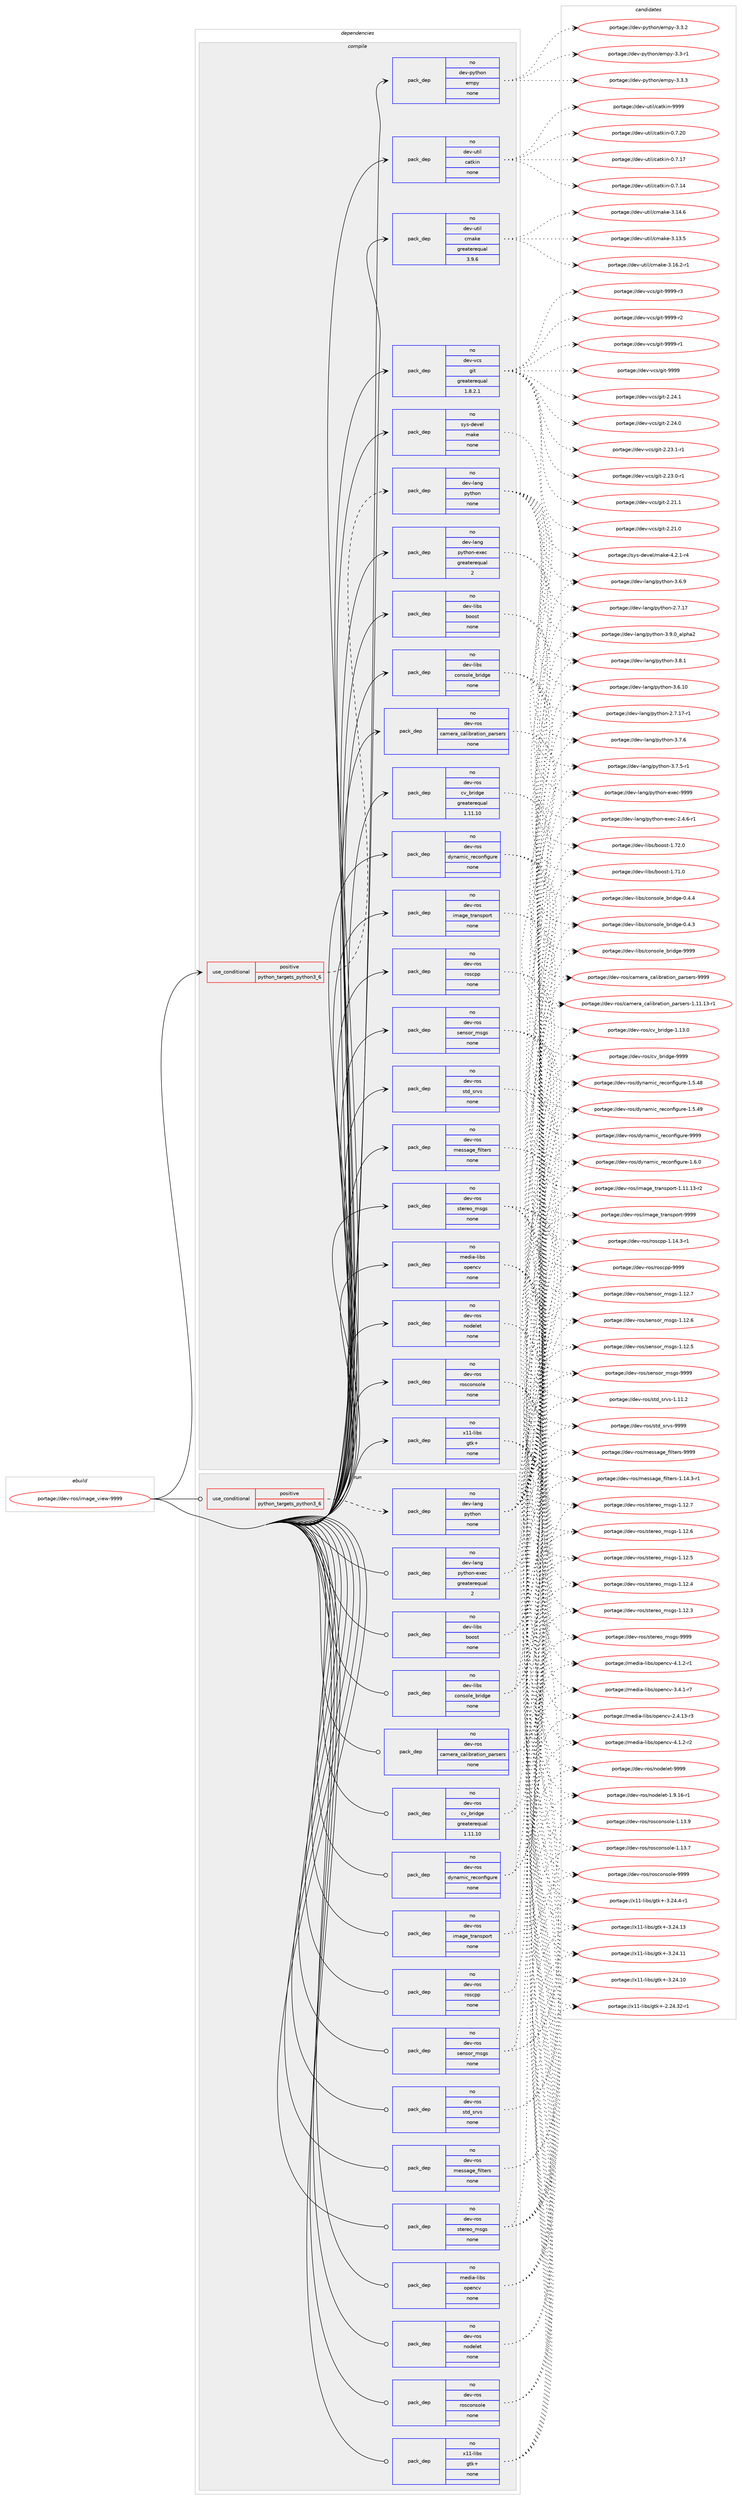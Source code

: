 digraph prolog {

# *************
# Graph options
# *************

newrank=true;
concentrate=true;
compound=true;
graph [rankdir=LR,fontname=Helvetica,fontsize=10,ranksep=1.5];#, ranksep=2.5, nodesep=0.2];
edge  [arrowhead=vee];
node  [fontname=Helvetica,fontsize=10];

# **********
# The ebuild
# **********

subgraph cluster_leftcol {
color=gray;
rank=same;
label=<<i>ebuild</i>>;
id [label="portage://dev-ros/image_view-9999", color=red, width=4, href="../dev-ros/image_view-9999.svg"];
}

# ****************
# The dependencies
# ****************

subgraph cluster_midcol {
color=gray;
label=<<i>dependencies</i>>;
subgraph cluster_compile {
fillcolor="#eeeeee";
style=filled;
label=<<i>compile</i>>;
subgraph cond100151 {
dependency400225 [label=<<TABLE BORDER="0" CELLBORDER="1" CELLSPACING="0" CELLPADDING="4"><TR><TD ROWSPAN="3" CELLPADDING="10">use_conditional</TD></TR><TR><TD>positive</TD></TR><TR><TD>python_targets_python3_6</TD></TR></TABLE>>, shape=none, color=red];
subgraph pack295221 {
dependency400226 [label=<<TABLE BORDER="0" CELLBORDER="1" CELLSPACING="0" CELLPADDING="4" WIDTH="220"><TR><TD ROWSPAN="6" CELLPADDING="30">pack_dep</TD></TR><TR><TD WIDTH="110">no</TD></TR><TR><TD>dev-lang</TD></TR><TR><TD>python</TD></TR><TR><TD>none</TD></TR><TR><TD></TD></TR></TABLE>>, shape=none, color=blue];
}
dependency400225:e -> dependency400226:w [weight=20,style="dashed",arrowhead="vee"];
}
id:e -> dependency400225:w [weight=20,style="solid",arrowhead="vee"];
subgraph pack295222 {
dependency400227 [label=<<TABLE BORDER="0" CELLBORDER="1" CELLSPACING="0" CELLPADDING="4" WIDTH="220"><TR><TD ROWSPAN="6" CELLPADDING="30">pack_dep</TD></TR><TR><TD WIDTH="110">no</TD></TR><TR><TD>dev-lang</TD></TR><TR><TD>python-exec</TD></TR><TR><TD>greaterequal</TD></TR><TR><TD>2</TD></TR></TABLE>>, shape=none, color=blue];
}
id:e -> dependency400227:w [weight=20,style="solid",arrowhead="vee"];
subgraph pack295223 {
dependency400228 [label=<<TABLE BORDER="0" CELLBORDER="1" CELLSPACING="0" CELLPADDING="4" WIDTH="220"><TR><TD ROWSPAN="6" CELLPADDING="30">pack_dep</TD></TR><TR><TD WIDTH="110">no</TD></TR><TR><TD>dev-libs</TD></TR><TR><TD>boost</TD></TR><TR><TD>none</TD></TR><TR><TD></TD></TR></TABLE>>, shape=none, color=blue];
}
id:e -> dependency400228:w [weight=20,style="solid",arrowhead="vee"];
subgraph pack295224 {
dependency400229 [label=<<TABLE BORDER="0" CELLBORDER="1" CELLSPACING="0" CELLPADDING="4" WIDTH="220"><TR><TD ROWSPAN="6" CELLPADDING="30">pack_dep</TD></TR><TR><TD WIDTH="110">no</TD></TR><TR><TD>dev-libs</TD></TR><TR><TD>console_bridge</TD></TR><TR><TD>none</TD></TR><TR><TD></TD></TR></TABLE>>, shape=none, color=blue];
}
id:e -> dependency400229:w [weight=20,style="solid",arrowhead="vee"];
subgraph pack295225 {
dependency400230 [label=<<TABLE BORDER="0" CELLBORDER="1" CELLSPACING="0" CELLPADDING="4" WIDTH="220"><TR><TD ROWSPAN="6" CELLPADDING="30">pack_dep</TD></TR><TR><TD WIDTH="110">no</TD></TR><TR><TD>dev-python</TD></TR><TR><TD>empy</TD></TR><TR><TD>none</TD></TR><TR><TD></TD></TR></TABLE>>, shape=none, color=blue];
}
id:e -> dependency400230:w [weight=20,style="solid",arrowhead="vee"];
subgraph pack295226 {
dependency400231 [label=<<TABLE BORDER="0" CELLBORDER="1" CELLSPACING="0" CELLPADDING="4" WIDTH="220"><TR><TD ROWSPAN="6" CELLPADDING="30">pack_dep</TD></TR><TR><TD WIDTH="110">no</TD></TR><TR><TD>dev-ros</TD></TR><TR><TD>camera_calibration_parsers</TD></TR><TR><TD>none</TD></TR><TR><TD></TD></TR></TABLE>>, shape=none, color=blue];
}
id:e -> dependency400231:w [weight=20,style="solid",arrowhead="vee"];
subgraph pack295227 {
dependency400232 [label=<<TABLE BORDER="0" CELLBORDER="1" CELLSPACING="0" CELLPADDING="4" WIDTH="220"><TR><TD ROWSPAN="6" CELLPADDING="30">pack_dep</TD></TR><TR><TD WIDTH="110">no</TD></TR><TR><TD>dev-ros</TD></TR><TR><TD>cv_bridge</TD></TR><TR><TD>greaterequal</TD></TR><TR><TD>1.11.10</TD></TR></TABLE>>, shape=none, color=blue];
}
id:e -> dependency400232:w [weight=20,style="solid",arrowhead="vee"];
subgraph pack295228 {
dependency400233 [label=<<TABLE BORDER="0" CELLBORDER="1" CELLSPACING="0" CELLPADDING="4" WIDTH="220"><TR><TD ROWSPAN="6" CELLPADDING="30">pack_dep</TD></TR><TR><TD WIDTH="110">no</TD></TR><TR><TD>dev-ros</TD></TR><TR><TD>dynamic_reconfigure</TD></TR><TR><TD>none</TD></TR><TR><TD></TD></TR></TABLE>>, shape=none, color=blue];
}
id:e -> dependency400233:w [weight=20,style="solid",arrowhead="vee"];
subgraph pack295229 {
dependency400234 [label=<<TABLE BORDER="0" CELLBORDER="1" CELLSPACING="0" CELLPADDING="4" WIDTH="220"><TR><TD ROWSPAN="6" CELLPADDING="30">pack_dep</TD></TR><TR><TD WIDTH="110">no</TD></TR><TR><TD>dev-ros</TD></TR><TR><TD>image_transport</TD></TR><TR><TD>none</TD></TR><TR><TD></TD></TR></TABLE>>, shape=none, color=blue];
}
id:e -> dependency400234:w [weight=20,style="solid",arrowhead="vee"];
subgraph pack295230 {
dependency400235 [label=<<TABLE BORDER="0" CELLBORDER="1" CELLSPACING="0" CELLPADDING="4" WIDTH="220"><TR><TD ROWSPAN="6" CELLPADDING="30">pack_dep</TD></TR><TR><TD WIDTH="110">no</TD></TR><TR><TD>dev-ros</TD></TR><TR><TD>message_filters</TD></TR><TR><TD>none</TD></TR><TR><TD></TD></TR></TABLE>>, shape=none, color=blue];
}
id:e -> dependency400235:w [weight=20,style="solid",arrowhead="vee"];
subgraph pack295231 {
dependency400236 [label=<<TABLE BORDER="0" CELLBORDER="1" CELLSPACING="0" CELLPADDING="4" WIDTH="220"><TR><TD ROWSPAN="6" CELLPADDING="30">pack_dep</TD></TR><TR><TD WIDTH="110">no</TD></TR><TR><TD>dev-ros</TD></TR><TR><TD>nodelet</TD></TR><TR><TD>none</TD></TR><TR><TD></TD></TR></TABLE>>, shape=none, color=blue];
}
id:e -> dependency400236:w [weight=20,style="solid",arrowhead="vee"];
subgraph pack295232 {
dependency400237 [label=<<TABLE BORDER="0" CELLBORDER="1" CELLSPACING="0" CELLPADDING="4" WIDTH="220"><TR><TD ROWSPAN="6" CELLPADDING="30">pack_dep</TD></TR><TR><TD WIDTH="110">no</TD></TR><TR><TD>dev-ros</TD></TR><TR><TD>rosconsole</TD></TR><TR><TD>none</TD></TR><TR><TD></TD></TR></TABLE>>, shape=none, color=blue];
}
id:e -> dependency400237:w [weight=20,style="solid",arrowhead="vee"];
subgraph pack295233 {
dependency400238 [label=<<TABLE BORDER="0" CELLBORDER="1" CELLSPACING="0" CELLPADDING="4" WIDTH="220"><TR><TD ROWSPAN="6" CELLPADDING="30">pack_dep</TD></TR><TR><TD WIDTH="110">no</TD></TR><TR><TD>dev-ros</TD></TR><TR><TD>roscpp</TD></TR><TR><TD>none</TD></TR><TR><TD></TD></TR></TABLE>>, shape=none, color=blue];
}
id:e -> dependency400238:w [weight=20,style="solid",arrowhead="vee"];
subgraph pack295234 {
dependency400239 [label=<<TABLE BORDER="0" CELLBORDER="1" CELLSPACING="0" CELLPADDING="4" WIDTH="220"><TR><TD ROWSPAN="6" CELLPADDING="30">pack_dep</TD></TR><TR><TD WIDTH="110">no</TD></TR><TR><TD>dev-ros</TD></TR><TR><TD>sensor_msgs</TD></TR><TR><TD>none</TD></TR><TR><TD></TD></TR></TABLE>>, shape=none, color=blue];
}
id:e -> dependency400239:w [weight=20,style="solid",arrowhead="vee"];
subgraph pack295235 {
dependency400240 [label=<<TABLE BORDER="0" CELLBORDER="1" CELLSPACING="0" CELLPADDING="4" WIDTH="220"><TR><TD ROWSPAN="6" CELLPADDING="30">pack_dep</TD></TR><TR><TD WIDTH="110">no</TD></TR><TR><TD>dev-ros</TD></TR><TR><TD>std_srvs</TD></TR><TR><TD>none</TD></TR><TR><TD></TD></TR></TABLE>>, shape=none, color=blue];
}
id:e -> dependency400240:w [weight=20,style="solid",arrowhead="vee"];
subgraph pack295236 {
dependency400241 [label=<<TABLE BORDER="0" CELLBORDER="1" CELLSPACING="0" CELLPADDING="4" WIDTH="220"><TR><TD ROWSPAN="6" CELLPADDING="30">pack_dep</TD></TR><TR><TD WIDTH="110">no</TD></TR><TR><TD>dev-ros</TD></TR><TR><TD>stereo_msgs</TD></TR><TR><TD>none</TD></TR><TR><TD></TD></TR></TABLE>>, shape=none, color=blue];
}
id:e -> dependency400241:w [weight=20,style="solid",arrowhead="vee"];
subgraph pack295237 {
dependency400242 [label=<<TABLE BORDER="0" CELLBORDER="1" CELLSPACING="0" CELLPADDING="4" WIDTH="220"><TR><TD ROWSPAN="6" CELLPADDING="30">pack_dep</TD></TR><TR><TD WIDTH="110">no</TD></TR><TR><TD>dev-util</TD></TR><TR><TD>catkin</TD></TR><TR><TD>none</TD></TR><TR><TD></TD></TR></TABLE>>, shape=none, color=blue];
}
id:e -> dependency400242:w [weight=20,style="solid",arrowhead="vee"];
subgraph pack295238 {
dependency400243 [label=<<TABLE BORDER="0" CELLBORDER="1" CELLSPACING="0" CELLPADDING="4" WIDTH="220"><TR><TD ROWSPAN="6" CELLPADDING="30">pack_dep</TD></TR><TR><TD WIDTH="110">no</TD></TR><TR><TD>dev-util</TD></TR><TR><TD>cmake</TD></TR><TR><TD>greaterequal</TD></TR><TR><TD>3.9.6</TD></TR></TABLE>>, shape=none, color=blue];
}
id:e -> dependency400243:w [weight=20,style="solid",arrowhead="vee"];
subgraph pack295239 {
dependency400244 [label=<<TABLE BORDER="0" CELLBORDER="1" CELLSPACING="0" CELLPADDING="4" WIDTH="220"><TR><TD ROWSPAN="6" CELLPADDING="30">pack_dep</TD></TR><TR><TD WIDTH="110">no</TD></TR><TR><TD>dev-vcs</TD></TR><TR><TD>git</TD></TR><TR><TD>greaterequal</TD></TR><TR><TD>1.8.2.1</TD></TR></TABLE>>, shape=none, color=blue];
}
id:e -> dependency400244:w [weight=20,style="solid",arrowhead="vee"];
subgraph pack295240 {
dependency400245 [label=<<TABLE BORDER="0" CELLBORDER="1" CELLSPACING="0" CELLPADDING="4" WIDTH="220"><TR><TD ROWSPAN="6" CELLPADDING="30">pack_dep</TD></TR><TR><TD WIDTH="110">no</TD></TR><TR><TD>media-libs</TD></TR><TR><TD>opencv</TD></TR><TR><TD>none</TD></TR><TR><TD></TD></TR></TABLE>>, shape=none, color=blue];
}
id:e -> dependency400245:w [weight=20,style="solid",arrowhead="vee"];
subgraph pack295241 {
dependency400246 [label=<<TABLE BORDER="0" CELLBORDER="1" CELLSPACING="0" CELLPADDING="4" WIDTH="220"><TR><TD ROWSPAN="6" CELLPADDING="30">pack_dep</TD></TR><TR><TD WIDTH="110">no</TD></TR><TR><TD>sys-devel</TD></TR><TR><TD>make</TD></TR><TR><TD>none</TD></TR><TR><TD></TD></TR></TABLE>>, shape=none, color=blue];
}
id:e -> dependency400246:w [weight=20,style="solid",arrowhead="vee"];
subgraph pack295242 {
dependency400247 [label=<<TABLE BORDER="0" CELLBORDER="1" CELLSPACING="0" CELLPADDING="4" WIDTH="220"><TR><TD ROWSPAN="6" CELLPADDING="30">pack_dep</TD></TR><TR><TD WIDTH="110">no</TD></TR><TR><TD>x11-libs</TD></TR><TR><TD>gtk+</TD></TR><TR><TD>none</TD></TR><TR><TD></TD></TR></TABLE>>, shape=none, color=blue];
}
id:e -> dependency400247:w [weight=20,style="solid",arrowhead="vee"];
}
subgraph cluster_compileandrun {
fillcolor="#eeeeee";
style=filled;
label=<<i>compile and run</i>>;
}
subgraph cluster_run {
fillcolor="#eeeeee";
style=filled;
label=<<i>run</i>>;
subgraph cond100152 {
dependency400248 [label=<<TABLE BORDER="0" CELLBORDER="1" CELLSPACING="0" CELLPADDING="4"><TR><TD ROWSPAN="3" CELLPADDING="10">use_conditional</TD></TR><TR><TD>positive</TD></TR><TR><TD>python_targets_python3_6</TD></TR></TABLE>>, shape=none, color=red];
subgraph pack295243 {
dependency400249 [label=<<TABLE BORDER="0" CELLBORDER="1" CELLSPACING="0" CELLPADDING="4" WIDTH="220"><TR><TD ROWSPAN="6" CELLPADDING="30">pack_dep</TD></TR><TR><TD WIDTH="110">no</TD></TR><TR><TD>dev-lang</TD></TR><TR><TD>python</TD></TR><TR><TD>none</TD></TR><TR><TD></TD></TR></TABLE>>, shape=none, color=blue];
}
dependency400248:e -> dependency400249:w [weight=20,style="dashed",arrowhead="vee"];
}
id:e -> dependency400248:w [weight=20,style="solid",arrowhead="odot"];
subgraph pack295244 {
dependency400250 [label=<<TABLE BORDER="0" CELLBORDER="1" CELLSPACING="0" CELLPADDING="4" WIDTH="220"><TR><TD ROWSPAN="6" CELLPADDING="30">pack_dep</TD></TR><TR><TD WIDTH="110">no</TD></TR><TR><TD>dev-lang</TD></TR><TR><TD>python-exec</TD></TR><TR><TD>greaterequal</TD></TR><TR><TD>2</TD></TR></TABLE>>, shape=none, color=blue];
}
id:e -> dependency400250:w [weight=20,style="solid",arrowhead="odot"];
subgraph pack295245 {
dependency400251 [label=<<TABLE BORDER="0" CELLBORDER="1" CELLSPACING="0" CELLPADDING="4" WIDTH="220"><TR><TD ROWSPAN="6" CELLPADDING="30">pack_dep</TD></TR><TR><TD WIDTH="110">no</TD></TR><TR><TD>dev-libs</TD></TR><TR><TD>boost</TD></TR><TR><TD>none</TD></TR><TR><TD></TD></TR></TABLE>>, shape=none, color=blue];
}
id:e -> dependency400251:w [weight=20,style="solid",arrowhead="odot"];
subgraph pack295246 {
dependency400252 [label=<<TABLE BORDER="0" CELLBORDER="1" CELLSPACING="0" CELLPADDING="4" WIDTH="220"><TR><TD ROWSPAN="6" CELLPADDING="30">pack_dep</TD></TR><TR><TD WIDTH="110">no</TD></TR><TR><TD>dev-libs</TD></TR><TR><TD>console_bridge</TD></TR><TR><TD>none</TD></TR><TR><TD></TD></TR></TABLE>>, shape=none, color=blue];
}
id:e -> dependency400252:w [weight=20,style="solid",arrowhead="odot"];
subgraph pack295247 {
dependency400253 [label=<<TABLE BORDER="0" CELLBORDER="1" CELLSPACING="0" CELLPADDING="4" WIDTH="220"><TR><TD ROWSPAN="6" CELLPADDING="30">pack_dep</TD></TR><TR><TD WIDTH="110">no</TD></TR><TR><TD>dev-ros</TD></TR><TR><TD>camera_calibration_parsers</TD></TR><TR><TD>none</TD></TR><TR><TD></TD></TR></TABLE>>, shape=none, color=blue];
}
id:e -> dependency400253:w [weight=20,style="solid",arrowhead="odot"];
subgraph pack295248 {
dependency400254 [label=<<TABLE BORDER="0" CELLBORDER="1" CELLSPACING="0" CELLPADDING="4" WIDTH="220"><TR><TD ROWSPAN="6" CELLPADDING="30">pack_dep</TD></TR><TR><TD WIDTH="110">no</TD></TR><TR><TD>dev-ros</TD></TR><TR><TD>cv_bridge</TD></TR><TR><TD>greaterequal</TD></TR><TR><TD>1.11.10</TD></TR></TABLE>>, shape=none, color=blue];
}
id:e -> dependency400254:w [weight=20,style="solid",arrowhead="odot"];
subgraph pack295249 {
dependency400255 [label=<<TABLE BORDER="0" CELLBORDER="1" CELLSPACING="0" CELLPADDING="4" WIDTH="220"><TR><TD ROWSPAN="6" CELLPADDING="30">pack_dep</TD></TR><TR><TD WIDTH="110">no</TD></TR><TR><TD>dev-ros</TD></TR><TR><TD>dynamic_reconfigure</TD></TR><TR><TD>none</TD></TR><TR><TD></TD></TR></TABLE>>, shape=none, color=blue];
}
id:e -> dependency400255:w [weight=20,style="solid",arrowhead="odot"];
subgraph pack295250 {
dependency400256 [label=<<TABLE BORDER="0" CELLBORDER="1" CELLSPACING="0" CELLPADDING="4" WIDTH="220"><TR><TD ROWSPAN="6" CELLPADDING="30">pack_dep</TD></TR><TR><TD WIDTH="110">no</TD></TR><TR><TD>dev-ros</TD></TR><TR><TD>image_transport</TD></TR><TR><TD>none</TD></TR><TR><TD></TD></TR></TABLE>>, shape=none, color=blue];
}
id:e -> dependency400256:w [weight=20,style="solid",arrowhead="odot"];
subgraph pack295251 {
dependency400257 [label=<<TABLE BORDER="0" CELLBORDER="1" CELLSPACING="0" CELLPADDING="4" WIDTH="220"><TR><TD ROWSPAN="6" CELLPADDING="30">pack_dep</TD></TR><TR><TD WIDTH="110">no</TD></TR><TR><TD>dev-ros</TD></TR><TR><TD>message_filters</TD></TR><TR><TD>none</TD></TR><TR><TD></TD></TR></TABLE>>, shape=none, color=blue];
}
id:e -> dependency400257:w [weight=20,style="solid",arrowhead="odot"];
subgraph pack295252 {
dependency400258 [label=<<TABLE BORDER="0" CELLBORDER="1" CELLSPACING="0" CELLPADDING="4" WIDTH="220"><TR><TD ROWSPAN="6" CELLPADDING="30">pack_dep</TD></TR><TR><TD WIDTH="110">no</TD></TR><TR><TD>dev-ros</TD></TR><TR><TD>nodelet</TD></TR><TR><TD>none</TD></TR><TR><TD></TD></TR></TABLE>>, shape=none, color=blue];
}
id:e -> dependency400258:w [weight=20,style="solid",arrowhead="odot"];
subgraph pack295253 {
dependency400259 [label=<<TABLE BORDER="0" CELLBORDER="1" CELLSPACING="0" CELLPADDING="4" WIDTH="220"><TR><TD ROWSPAN="6" CELLPADDING="30">pack_dep</TD></TR><TR><TD WIDTH="110">no</TD></TR><TR><TD>dev-ros</TD></TR><TR><TD>rosconsole</TD></TR><TR><TD>none</TD></TR><TR><TD></TD></TR></TABLE>>, shape=none, color=blue];
}
id:e -> dependency400259:w [weight=20,style="solid",arrowhead="odot"];
subgraph pack295254 {
dependency400260 [label=<<TABLE BORDER="0" CELLBORDER="1" CELLSPACING="0" CELLPADDING="4" WIDTH="220"><TR><TD ROWSPAN="6" CELLPADDING="30">pack_dep</TD></TR><TR><TD WIDTH="110">no</TD></TR><TR><TD>dev-ros</TD></TR><TR><TD>roscpp</TD></TR><TR><TD>none</TD></TR><TR><TD></TD></TR></TABLE>>, shape=none, color=blue];
}
id:e -> dependency400260:w [weight=20,style="solid",arrowhead="odot"];
subgraph pack295255 {
dependency400261 [label=<<TABLE BORDER="0" CELLBORDER="1" CELLSPACING="0" CELLPADDING="4" WIDTH="220"><TR><TD ROWSPAN="6" CELLPADDING="30">pack_dep</TD></TR><TR><TD WIDTH="110">no</TD></TR><TR><TD>dev-ros</TD></TR><TR><TD>sensor_msgs</TD></TR><TR><TD>none</TD></TR><TR><TD></TD></TR></TABLE>>, shape=none, color=blue];
}
id:e -> dependency400261:w [weight=20,style="solid",arrowhead="odot"];
subgraph pack295256 {
dependency400262 [label=<<TABLE BORDER="0" CELLBORDER="1" CELLSPACING="0" CELLPADDING="4" WIDTH="220"><TR><TD ROWSPAN="6" CELLPADDING="30">pack_dep</TD></TR><TR><TD WIDTH="110">no</TD></TR><TR><TD>dev-ros</TD></TR><TR><TD>std_srvs</TD></TR><TR><TD>none</TD></TR><TR><TD></TD></TR></TABLE>>, shape=none, color=blue];
}
id:e -> dependency400262:w [weight=20,style="solid",arrowhead="odot"];
subgraph pack295257 {
dependency400263 [label=<<TABLE BORDER="0" CELLBORDER="1" CELLSPACING="0" CELLPADDING="4" WIDTH="220"><TR><TD ROWSPAN="6" CELLPADDING="30">pack_dep</TD></TR><TR><TD WIDTH="110">no</TD></TR><TR><TD>dev-ros</TD></TR><TR><TD>stereo_msgs</TD></TR><TR><TD>none</TD></TR><TR><TD></TD></TR></TABLE>>, shape=none, color=blue];
}
id:e -> dependency400263:w [weight=20,style="solid",arrowhead="odot"];
subgraph pack295258 {
dependency400264 [label=<<TABLE BORDER="0" CELLBORDER="1" CELLSPACING="0" CELLPADDING="4" WIDTH="220"><TR><TD ROWSPAN="6" CELLPADDING="30">pack_dep</TD></TR><TR><TD WIDTH="110">no</TD></TR><TR><TD>media-libs</TD></TR><TR><TD>opencv</TD></TR><TR><TD>none</TD></TR><TR><TD></TD></TR></TABLE>>, shape=none, color=blue];
}
id:e -> dependency400264:w [weight=20,style="solid",arrowhead="odot"];
subgraph pack295259 {
dependency400265 [label=<<TABLE BORDER="0" CELLBORDER="1" CELLSPACING="0" CELLPADDING="4" WIDTH="220"><TR><TD ROWSPAN="6" CELLPADDING="30">pack_dep</TD></TR><TR><TD WIDTH="110">no</TD></TR><TR><TD>x11-libs</TD></TR><TR><TD>gtk+</TD></TR><TR><TD>none</TD></TR><TR><TD></TD></TR></TABLE>>, shape=none, color=blue];
}
id:e -> dependency400265:w [weight=20,style="solid",arrowhead="odot"];
}
}

# **************
# The candidates
# **************

subgraph cluster_choices {
rank=same;
color=gray;
label=<<i>candidates</i>>;

subgraph choice295221 {
color=black;
nodesep=1;
choice10010111845108971101034711212111610411111045514657464895971081121049750 [label="portage://dev-lang/python-3.9.0_alpha2", color=red, width=4,href="../dev-lang/python-3.9.0_alpha2.svg"];
choice100101118451089711010347112121116104111110455146564649 [label="portage://dev-lang/python-3.8.1", color=red, width=4,href="../dev-lang/python-3.8.1.svg"];
choice100101118451089711010347112121116104111110455146554654 [label="portage://dev-lang/python-3.7.6", color=red, width=4,href="../dev-lang/python-3.7.6.svg"];
choice1001011184510897110103471121211161041111104551465546534511449 [label="portage://dev-lang/python-3.7.5-r1", color=red, width=4,href="../dev-lang/python-3.7.5-r1.svg"];
choice100101118451089711010347112121116104111110455146544657 [label="portage://dev-lang/python-3.6.9", color=red, width=4,href="../dev-lang/python-3.6.9.svg"];
choice10010111845108971101034711212111610411111045514654464948 [label="portage://dev-lang/python-3.6.10", color=red, width=4,href="../dev-lang/python-3.6.10.svg"];
choice100101118451089711010347112121116104111110455046554649554511449 [label="portage://dev-lang/python-2.7.17-r1", color=red, width=4,href="../dev-lang/python-2.7.17-r1.svg"];
choice10010111845108971101034711212111610411111045504655464955 [label="portage://dev-lang/python-2.7.17", color=red, width=4,href="../dev-lang/python-2.7.17.svg"];
dependency400226:e -> choice10010111845108971101034711212111610411111045514657464895971081121049750:w [style=dotted,weight="100"];
dependency400226:e -> choice100101118451089711010347112121116104111110455146564649:w [style=dotted,weight="100"];
dependency400226:e -> choice100101118451089711010347112121116104111110455146554654:w [style=dotted,weight="100"];
dependency400226:e -> choice1001011184510897110103471121211161041111104551465546534511449:w [style=dotted,weight="100"];
dependency400226:e -> choice100101118451089711010347112121116104111110455146544657:w [style=dotted,weight="100"];
dependency400226:e -> choice10010111845108971101034711212111610411111045514654464948:w [style=dotted,weight="100"];
dependency400226:e -> choice100101118451089711010347112121116104111110455046554649554511449:w [style=dotted,weight="100"];
dependency400226:e -> choice10010111845108971101034711212111610411111045504655464955:w [style=dotted,weight="100"];
}
subgraph choice295222 {
color=black;
nodesep=1;
choice10010111845108971101034711212111610411111045101120101994557575757 [label="portage://dev-lang/python-exec-9999", color=red, width=4,href="../dev-lang/python-exec-9999.svg"];
choice10010111845108971101034711212111610411111045101120101994550465246544511449 [label="portage://dev-lang/python-exec-2.4.6-r1", color=red, width=4,href="../dev-lang/python-exec-2.4.6-r1.svg"];
dependency400227:e -> choice10010111845108971101034711212111610411111045101120101994557575757:w [style=dotted,weight="100"];
dependency400227:e -> choice10010111845108971101034711212111610411111045101120101994550465246544511449:w [style=dotted,weight="100"];
}
subgraph choice295223 {
color=black;
nodesep=1;
choice1001011184510810598115479811111111511645494655504648 [label="portage://dev-libs/boost-1.72.0", color=red, width=4,href="../dev-libs/boost-1.72.0.svg"];
choice1001011184510810598115479811111111511645494655494648 [label="portage://dev-libs/boost-1.71.0", color=red, width=4,href="../dev-libs/boost-1.71.0.svg"];
dependency400228:e -> choice1001011184510810598115479811111111511645494655504648:w [style=dotted,weight="100"];
dependency400228:e -> choice1001011184510810598115479811111111511645494655494648:w [style=dotted,weight="100"];
}
subgraph choice295224 {
color=black;
nodesep=1;
choice1001011184510810598115479911111011511110810195981141051001031014557575757 [label="portage://dev-libs/console_bridge-9999", color=red, width=4,href="../dev-libs/console_bridge-9999.svg"];
choice100101118451081059811547991111101151111081019598114105100103101454846524652 [label="portage://dev-libs/console_bridge-0.4.4", color=red, width=4,href="../dev-libs/console_bridge-0.4.4.svg"];
choice100101118451081059811547991111101151111081019598114105100103101454846524651 [label="portage://dev-libs/console_bridge-0.4.3", color=red, width=4,href="../dev-libs/console_bridge-0.4.3.svg"];
dependency400229:e -> choice1001011184510810598115479911111011511110810195981141051001031014557575757:w [style=dotted,weight="100"];
dependency400229:e -> choice100101118451081059811547991111101151111081019598114105100103101454846524652:w [style=dotted,weight="100"];
dependency400229:e -> choice100101118451081059811547991111101151111081019598114105100103101454846524651:w [style=dotted,weight="100"];
}
subgraph choice295225 {
color=black;
nodesep=1;
choice1001011184511212111610411111047101109112121455146514651 [label="portage://dev-python/empy-3.3.3", color=red, width=4,href="../dev-python/empy-3.3.3.svg"];
choice1001011184511212111610411111047101109112121455146514650 [label="portage://dev-python/empy-3.3.2", color=red, width=4,href="../dev-python/empy-3.3.2.svg"];
choice1001011184511212111610411111047101109112121455146514511449 [label="portage://dev-python/empy-3.3-r1", color=red, width=4,href="../dev-python/empy-3.3-r1.svg"];
dependency400230:e -> choice1001011184511212111610411111047101109112121455146514651:w [style=dotted,weight="100"];
dependency400230:e -> choice1001011184511212111610411111047101109112121455146514650:w [style=dotted,weight="100"];
dependency400230:e -> choice1001011184511212111610411111047101109112121455146514511449:w [style=dotted,weight="100"];
}
subgraph choice295226 {
color=black;
nodesep=1;
choice1001011184511411111547999710910111497959997108105981149711610511111095112971141151011141154557575757 [label="portage://dev-ros/camera_calibration_parsers-9999", color=red, width=4,href="../dev-ros/camera_calibration_parsers-9999.svg"];
choice10010111845114111115479997109101114979599971081059811497116105111110951129711411510111411545494649494649514511449 [label="portage://dev-ros/camera_calibration_parsers-1.11.13-r1", color=red, width=4,href="../dev-ros/camera_calibration_parsers-1.11.13-r1.svg"];
dependency400231:e -> choice1001011184511411111547999710910111497959997108105981149711610511111095112971141151011141154557575757:w [style=dotted,weight="100"];
dependency400231:e -> choice10010111845114111115479997109101114979599971081059811497116105111110951129711411510111411545494649494649514511449:w [style=dotted,weight="100"];
}
subgraph choice295227 {
color=black;
nodesep=1;
choice10010111845114111115479911895981141051001031014557575757 [label="portage://dev-ros/cv_bridge-9999", color=red, width=4,href="../dev-ros/cv_bridge-9999.svg"];
choice100101118451141111154799118959811410510010310145494649514648 [label="portage://dev-ros/cv_bridge-1.13.0", color=red, width=4,href="../dev-ros/cv_bridge-1.13.0.svg"];
dependency400232:e -> choice10010111845114111115479911895981141051001031014557575757:w [style=dotted,weight="100"];
dependency400232:e -> choice100101118451141111154799118959811410510010310145494649514648:w [style=dotted,weight="100"];
}
subgraph choice295228 {
color=black;
nodesep=1;
choice1001011184511411111547100121110971091059995114101991111101021051031171141014557575757 [label="portage://dev-ros/dynamic_reconfigure-9999", color=red, width=4,href="../dev-ros/dynamic_reconfigure-9999.svg"];
choice100101118451141111154710012111097109105999511410199111110102105103117114101454946544648 [label="portage://dev-ros/dynamic_reconfigure-1.6.0", color=red, width=4,href="../dev-ros/dynamic_reconfigure-1.6.0.svg"];
choice10010111845114111115471001211109710910599951141019911111010210510311711410145494653465257 [label="portage://dev-ros/dynamic_reconfigure-1.5.49", color=red, width=4,href="../dev-ros/dynamic_reconfigure-1.5.49.svg"];
choice10010111845114111115471001211109710910599951141019911111010210510311711410145494653465256 [label="portage://dev-ros/dynamic_reconfigure-1.5.48", color=red, width=4,href="../dev-ros/dynamic_reconfigure-1.5.48.svg"];
dependency400233:e -> choice1001011184511411111547100121110971091059995114101991111101021051031171141014557575757:w [style=dotted,weight="100"];
dependency400233:e -> choice100101118451141111154710012111097109105999511410199111110102105103117114101454946544648:w [style=dotted,weight="100"];
dependency400233:e -> choice10010111845114111115471001211109710910599951141019911111010210510311711410145494653465257:w [style=dotted,weight="100"];
dependency400233:e -> choice10010111845114111115471001211109710910599951141019911111010210510311711410145494653465256:w [style=dotted,weight="100"];
}
subgraph choice295229 {
color=black;
nodesep=1;
choice10010111845114111115471051099710310195116114971101151121111141164557575757 [label="portage://dev-ros/image_transport-9999", color=red, width=4,href="../dev-ros/image_transport-9999.svg"];
choice100101118451141111154710510997103101951161149711011511211111411645494649494649514511450 [label="portage://dev-ros/image_transport-1.11.13-r2", color=red, width=4,href="../dev-ros/image_transport-1.11.13-r2.svg"];
dependency400234:e -> choice10010111845114111115471051099710310195116114971101151121111141164557575757:w [style=dotted,weight="100"];
dependency400234:e -> choice100101118451141111154710510997103101951161149711011511211111411645494649494649514511450:w [style=dotted,weight="100"];
}
subgraph choice295230 {
color=black;
nodesep=1;
choice100101118451141111154710910111511597103101951021051081161011141154557575757 [label="portage://dev-ros/message_filters-9999", color=red, width=4,href="../dev-ros/message_filters-9999.svg"];
choice10010111845114111115471091011151159710310195102105108116101114115454946495246514511449 [label="portage://dev-ros/message_filters-1.14.3-r1", color=red, width=4,href="../dev-ros/message_filters-1.14.3-r1.svg"];
dependency400235:e -> choice100101118451141111154710910111511597103101951021051081161011141154557575757:w [style=dotted,weight="100"];
dependency400235:e -> choice10010111845114111115471091011151159710310195102105108116101114115454946495246514511449:w [style=dotted,weight="100"];
}
subgraph choice295231 {
color=black;
nodesep=1;
choice10010111845114111115471101111001011081011164557575757 [label="portage://dev-ros/nodelet-9999", color=red, width=4,href="../dev-ros/nodelet-9999.svg"];
choice1001011184511411111547110111100101108101116454946574649544511449 [label="portage://dev-ros/nodelet-1.9.16-r1", color=red, width=4,href="../dev-ros/nodelet-1.9.16-r1.svg"];
dependency400236:e -> choice10010111845114111115471101111001011081011164557575757:w [style=dotted,weight="100"];
dependency400236:e -> choice1001011184511411111547110111100101108101116454946574649544511449:w [style=dotted,weight="100"];
}
subgraph choice295232 {
color=black;
nodesep=1;
choice1001011184511411111547114111115991111101151111081014557575757 [label="portage://dev-ros/rosconsole-9999", color=red, width=4,href="../dev-ros/rosconsole-9999.svg"];
choice10010111845114111115471141111159911111011511110810145494649514657 [label="portage://dev-ros/rosconsole-1.13.9", color=red, width=4,href="../dev-ros/rosconsole-1.13.9.svg"];
choice10010111845114111115471141111159911111011511110810145494649514655 [label="portage://dev-ros/rosconsole-1.13.7", color=red, width=4,href="../dev-ros/rosconsole-1.13.7.svg"];
dependency400237:e -> choice1001011184511411111547114111115991111101151111081014557575757:w [style=dotted,weight="100"];
dependency400237:e -> choice10010111845114111115471141111159911111011511110810145494649514657:w [style=dotted,weight="100"];
dependency400237:e -> choice10010111845114111115471141111159911111011511110810145494649514655:w [style=dotted,weight="100"];
}
subgraph choice295233 {
color=black;
nodesep=1;
choice1001011184511411111547114111115991121124557575757 [label="portage://dev-ros/roscpp-9999", color=red, width=4,href="../dev-ros/roscpp-9999.svg"];
choice100101118451141111154711411111599112112454946495246514511449 [label="portage://dev-ros/roscpp-1.14.3-r1", color=red, width=4,href="../dev-ros/roscpp-1.14.3-r1.svg"];
dependency400238:e -> choice1001011184511411111547114111115991121124557575757:w [style=dotted,weight="100"];
dependency400238:e -> choice100101118451141111154711411111599112112454946495246514511449:w [style=dotted,weight="100"];
}
subgraph choice295234 {
color=black;
nodesep=1;
choice1001011184511411111547115101110115111114951091151031154557575757 [label="portage://dev-ros/sensor_msgs-9999", color=red, width=4,href="../dev-ros/sensor_msgs-9999.svg"];
choice10010111845114111115471151011101151111149510911510311545494649504655 [label="portage://dev-ros/sensor_msgs-1.12.7", color=red, width=4,href="../dev-ros/sensor_msgs-1.12.7.svg"];
choice10010111845114111115471151011101151111149510911510311545494649504654 [label="portage://dev-ros/sensor_msgs-1.12.6", color=red, width=4,href="../dev-ros/sensor_msgs-1.12.6.svg"];
choice10010111845114111115471151011101151111149510911510311545494649504653 [label="portage://dev-ros/sensor_msgs-1.12.5", color=red, width=4,href="../dev-ros/sensor_msgs-1.12.5.svg"];
dependency400239:e -> choice1001011184511411111547115101110115111114951091151031154557575757:w [style=dotted,weight="100"];
dependency400239:e -> choice10010111845114111115471151011101151111149510911510311545494649504655:w [style=dotted,weight="100"];
dependency400239:e -> choice10010111845114111115471151011101151111149510911510311545494649504654:w [style=dotted,weight="100"];
dependency400239:e -> choice10010111845114111115471151011101151111149510911510311545494649504653:w [style=dotted,weight="100"];
}
subgraph choice295235 {
color=black;
nodesep=1;
choice1001011184511411111547115116100951151141181154557575757 [label="portage://dev-ros/std_srvs-9999", color=red, width=4,href="../dev-ros/std_srvs-9999.svg"];
choice10010111845114111115471151161009511511411811545494649494650 [label="portage://dev-ros/std_srvs-1.11.2", color=red, width=4,href="../dev-ros/std_srvs-1.11.2.svg"];
dependency400240:e -> choice1001011184511411111547115116100951151141181154557575757:w [style=dotted,weight="100"];
dependency400240:e -> choice10010111845114111115471151161009511511411811545494649494650:w [style=dotted,weight="100"];
}
subgraph choice295236 {
color=black;
nodesep=1;
choice1001011184511411111547115116101114101111951091151031154557575757 [label="portage://dev-ros/stereo_msgs-9999", color=red, width=4,href="../dev-ros/stereo_msgs-9999.svg"];
choice10010111845114111115471151161011141011119510911510311545494649504655 [label="portage://dev-ros/stereo_msgs-1.12.7", color=red, width=4,href="../dev-ros/stereo_msgs-1.12.7.svg"];
choice10010111845114111115471151161011141011119510911510311545494649504654 [label="portage://dev-ros/stereo_msgs-1.12.6", color=red, width=4,href="../dev-ros/stereo_msgs-1.12.6.svg"];
choice10010111845114111115471151161011141011119510911510311545494649504653 [label="portage://dev-ros/stereo_msgs-1.12.5", color=red, width=4,href="../dev-ros/stereo_msgs-1.12.5.svg"];
choice10010111845114111115471151161011141011119510911510311545494649504652 [label="portage://dev-ros/stereo_msgs-1.12.4", color=red, width=4,href="../dev-ros/stereo_msgs-1.12.4.svg"];
choice10010111845114111115471151161011141011119510911510311545494649504651 [label="portage://dev-ros/stereo_msgs-1.12.3", color=red, width=4,href="../dev-ros/stereo_msgs-1.12.3.svg"];
dependency400241:e -> choice1001011184511411111547115116101114101111951091151031154557575757:w [style=dotted,weight="100"];
dependency400241:e -> choice10010111845114111115471151161011141011119510911510311545494649504655:w [style=dotted,weight="100"];
dependency400241:e -> choice10010111845114111115471151161011141011119510911510311545494649504654:w [style=dotted,weight="100"];
dependency400241:e -> choice10010111845114111115471151161011141011119510911510311545494649504653:w [style=dotted,weight="100"];
dependency400241:e -> choice10010111845114111115471151161011141011119510911510311545494649504652:w [style=dotted,weight="100"];
dependency400241:e -> choice10010111845114111115471151161011141011119510911510311545494649504651:w [style=dotted,weight="100"];
}
subgraph choice295237 {
color=black;
nodesep=1;
choice100101118451171161051084799971161071051104557575757 [label="portage://dev-util/catkin-9999", color=red, width=4,href="../dev-util/catkin-9999.svg"];
choice1001011184511711610510847999711610710511045484655465048 [label="portage://dev-util/catkin-0.7.20", color=red, width=4,href="../dev-util/catkin-0.7.20.svg"];
choice1001011184511711610510847999711610710511045484655464955 [label="portage://dev-util/catkin-0.7.17", color=red, width=4,href="../dev-util/catkin-0.7.17.svg"];
choice1001011184511711610510847999711610710511045484655464952 [label="portage://dev-util/catkin-0.7.14", color=red, width=4,href="../dev-util/catkin-0.7.14.svg"];
dependency400242:e -> choice100101118451171161051084799971161071051104557575757:w [style=dotted,weight="100"];
dependency400242:e -> choice1001011184511711610510847999711610710511045484655465048:w [style=dotted,weight="100"];
dependency400242:e -> choice1001011184511711610510847999711610710511045484655464955:w [style=dotted,weight="100"];
dependency400242:e -> choice1001011184511711610510847999711610710511045484655464952:w [style=dotted,weight="100"];
}
subgraph choice295238 {
color=black;
nodesep=1;
choice10010111845117116105108479910997107101455146495446504511449 [label="portage://dev-util/cmake-3.16.2-r1", color=red, width=4,href="../dev-util/cmake-3.16.2-r1.svg"];
choice1001011184511711610510847991099710710145514649524654 [label="portage://dev-util/cmake-3.14.6", color=red, width=4,href="../dev-util/cmake-3.14.6.svg"];
choice1001011184511711610510847991099710710145514649514653 [label="portage://dev-util/cmake-3.13.5", color=red, width=4,href="../dev-util/cmake-3.13.5.svg"];
dependency400243:e -> choice10010111845117116105108479910997107101455146495446504511449:w [style=dotted,weight="100"];
dependency400243:e -> choice1001011184511711610510847991099710710145514649524654:w [style=dotted,weight="100"];
dependency400243:e -> choice1001011184511711610510847991099710710145514649514653:w [style=dotted,weight="100"];
}
subgraph choice295239 {
color=black;
nodesep=1;
choice10010111845118991154710310511645575757574511451 [label="portage://dev-vcs/git-9999-r3", color=red, width=4,href="../dev-vcs/git-9999-r3.svg"];
choice10010111845118991154710310511645575757574511450 [label="portage://dev-vcs/git-9999-r2", color=red, width=4,href="../dev-vcs/git-9999-r2.svg"];
choice10010111845118991154710310511645575757574511449 [label="portage://dev-vcs/git-9999-r1", color=red, width=4,href="../dev-vcs/git-9999-r1.svg"];
choice1001011184511899115471031051164557575757 [label="portage://dev-vcs/git-9999", color=red, width=4,href="../dev-vcs/git-9999.svg"];
choice10010111845118991154710310511645504650524649 [label="portage://dev-vcs/git-2.24.1", color=red, width=4,href="../dev-vcs/git-2.24.1.svg"];
choice10010111845118991154710310511645504650524648 [label="portage://dev-vcs/git-2.24.0", color=red, width=4,href="../dev-vcs/git-2.24.0.svg"];
choice100101118451189911547103105116455046505146494511449 [label="portage://dev-vcs/git-2.23.1-r1", color=red, width=4,href="../dev-vcs/git-2.23.1-r1.svg"];
choice100101118451189911547103105116455046505146484511449 [label="portage://dev-vcs/git-2.23.0-r1", color=red, width=4,href="../dev-vcs/git-2.23.0-r1.svg"];
choice10010111845118991154710310511645504650494649 [label="portage://dev-vcs/git-2.21.1", color=red, width=4,href="../dev-vcs/git-2.21.1.svg"];
choice10010111845118991154710310511645504650494648 [label="portage://dev-vcs/git-2.21.0", color=red, width=4,href="../dev-vcs/git-2.21.0.svg"];
dependency400244:e -> choice10010111845118991154710310511645575757574511451:w [style=dotted,weight="100"];
dependency400244:e -> choice10010111845118991154710310511645575757574511450:w [style=dotted,weight="100"];
dependency400244:e -> choice10010111845118991154710310511645575757574511449:w [style=dotted,weight="100"];
dependency400244:e -> choice1001011184511899115471031051164557575757:w [style=dotted,weight="100"];
dependency400244:e -> choice10010111845118991154710310511645504650524649:w [style=dotted,weight="100"];
dependency400244:e -> choice10010111845118991154710310511645504650524648:w [style=dotted,weight="100"];
dependency400244:e -> choice100101118451189911547103105116455046505146494511449:w [style=dotted,weight="100"];
dependency400244:e -> choice100101118451189911547103105116455046505146484511449:w [style=dotted,weight="100"];
dependency400244:e -> choice10010111845118991154710310511645504650494649:w [style=dotted,weight="100"];
dependency400244:e -> choice10010111845118991154710310511645504650494648:w [style=dotted,weight="100"];
}
subgraph choice295240 {
color=black;
nodesep=1;
choice10910110010597451081059811547111112101110991184552464946504511450 [label="portage://media-libs/opencv-4.1.2-r2", color=red, width=4,href="../media-libs/opencv-4.1.2-r2.svg"];
choice10910110010597451081059811547111112101110991184552464946504511449 [label="portage://media-libs/opencv-4.1.2-r1", color=red, width=4,href="../media-libs/opencv-4.1.2-r1.svg"];
choice10910110010597451081059811547111112101110991184551465246494511455 [label="portage://media-libs/opencv-3.4.1-r7", color=red, width=4,href="../media-libs/opencv-3.4.1-r7.svg"];
choice1091011001059745108105981154711111210111099118455046524649514511451 [label="portage://media-libs/opencv-2.4.13-r3", color=red, width=4,href="../media-libs/opencv-2.4.13-r3.svg"];
dependency400245:e -> choice10910110010597451081059811547111112101110991184552464946504511450:w [style=dotted,weight="100"];
dependency400245:e -> choice10910110010597451081059811547111112101110991184552464946504511449:w [style=dotted,weight="100"];
dependency400245:e -> choice10910110010597451081059811547111112101110991184551465246494511455:w [style=dotted,weight="100"];
dependency400245:e -> choice1091011001059745108105981154711111210111099118455046524649514511451:w [style=dotted,weight="100"];
}
subgraph choice295241 {
color=black;
nodesep=1;
choice1151211154510010111810110847109971071014552465046494511452 [label="portage://sys-devel/make-4.2.1-r4", color=red, width=4,href="../sys-devel/make-4.2.1-r4.svg"];
dependency400246:e -> choice1151211154510010111810110847109971071014552465046494511452:w [style=dotted,weight="100"];
}
subgraph choice295242 {
color=black;
nodesep=1;
choice120494945108105981154710311610743455146505246524511449 [label="portage://x11-libs/gtk+-3.24.4-r1", color=red, width=4,href="../x11-libs/gtk+-3.24.4-r1.svg"];
choice1204949451081059811547103116107434551465052464951 [label="portage://x11-libs/gtk+-3.24.13", color=red, width=4,href="../x11-libs/gtk+-3.24.13.svg"];
choice1204949451081059811547103116107434551465052464949 [label="portage://x11-libs/gtk+-3.24.11", color=red, width=4,href="../x11-libs/gtk+-3.24.11.svg"];
choice1204949451081059811547103116107434551465052464948 [label="portage://x11-libs/gtk+-3.24.10", color=red, width=4,href="../x11-libs/gtk+-3.24.10.svg"];
choice12049494510810598115471031161074345504650524651504511449 [label="portage://x11-libs/gtk+-2.24.32-r1", color=red, width=4,href="../x11-libs/gtk+-2.24.32-r1.svg"];
dependency400247:e -> choice120494945108105981154710311610743455146505246524511449:w [style=dotted,weight="100"];
dependency400247:e -> choice1204949451081059811547103116107434551465052464951:w [style=dotted,weight="100"];
dependency400247:e -> choice1204949451081059811547103116107434551465052464949:w [style=dotted,weight="100"];
dependency400247:e -> choice1204949451081059811547103116107434551465052464948:w [style=dotted,weight="100"];
dependency400247:e -> choice12049494510810598115471031161074345504650524651504511449:w [style=dotted,weight="100"];
}
subgraph choice295243 {
color=black;
nodesep=1;
choice10010111845108971101034711212111610411111045514657464895971081121049750 [label="portage://dev-lang/python-3.9.0_alpha2", color=red, width=4,href="../dev-lang/python-3.9.0_alpha2.svg"];
choice100101118451089711010347112121116104111110455146564649 [label="portage://dev-lang/python-3.8.1", color=red, width=4,href="../dev-lang/python-3.8.1.svg"];
choice100101118451089711010347112121116104111110455146554654 [label="portage://dev-lang/python-3.7.6", color=red, width=4,href="../dev-lang/python-3.7.6.svg"];
choice1001011184510897110103471121211161041111104551465546534511449 [label="portage://dev-lang/python-3.7.5-r1", color=red, width=4,href="../dev-lang/python-3.7.5-r1.svg"];
choice100101118451089711010347112121116104111110455146544657 [label="portage://dev-lang/python-3.6.9", color=red, width=4,href="../dev-lang/python-3.6.9.svg"];
choice10010111845108971101034711212111610411111045514654464948 [label="portage://dev-lang/python-3.6.10", color=red, width=4,href="../dev-lang/python-3.6.10.svg"];
choice100101118451089711010347112121116104111110455046554649554511449 [label="portage://dev-lang/python-2.7.17-r1", color=red, width=4,href="../dev-lang/python-2.7.17-r1.svg"];
choice10010111845108971101034711212111610411111045504655464955 [label="portage://dev-lang/python-2.7.17", color=red, width=4,href="../dev-lang/python-2.7.17.svg"];
dependency400249:e -> choice10010111845108971101034711212111610411111045514657464895971081121049750:w [style=dotted,weight="100"];
dependency400249:e -> choice100101118451089711010347112121116104111110455146564649:w [style=dotted,weight="100"];
dependency400249:e -> choice100101118451089711010347112121116104111110455146554654:w [style=dotted,weight="100"];
dependency400249:e -> choice1001011184510897110103471121211161041111104551465546534511449:w [style=dotted,weight="100"];
dependency400249:e -> choice100101118451089711010347112121116104111110455146544657:w [style=dotted,weight="100"];
dependency400249:e -> choice10010111845108971101034711212111610411111045514654464948:w [style=dotted,weight="100"];
dependency400249:e -> choice100101118451089711010347112121116104111110455046554649554511449:w [style=dotted,weight="100"];
dependency400249:e -> choice10010111845108971101034711212111610411111045504655464955:w [style=dotted,weight="100"];
}
subgraph choice295244 {
color=black;
nodesep=1;
choice10010111845108971101034711212111610411111045101120101994557575757 [label="portage://dev-lang/python-exec-9999", color=red, width=4,href="../dev-lang/python-exec-9999.svg"];
choice10010111845108971101034711212111610411111045101120101994550465246544511449 [label="portage://dev-lang/python-exec-2.4.6-r1", color=red, width=4,href="../dev-lang/python-exec-2.4.6-r1.svg"];
dependency400250:e -> choice10010111845108971101034711212111610411111045101120101994557575757:w [style=dotted,weight="100"];
dependency400250:e -> choice10010111845108971101034711212111610411111045101120101994550465246544511449:w [style=dotted,weight="100"];
}
subgraph choice295245 {
color=black;
nodesep=1;
choice1001011184510810598115479811111111511645494655504648 [label="portage://dev-libs/boost-1.72.0", color=red, width=4,href="../dev-libs/boost-1.72.0.svg"];
choice1001011184510810598115479811111111511645494655494648 [label="portage://dev-libs/boost-1.71.0", color=red, width=4,href="../dev-libs/boost-1.71.0.svg"];
dependency400251:e -> choice1001011184510810598115479811111111511645494655504648:w [style=dotted,weight="100"];
dependency400251:e -> choice1001011184510810598115479811111111511645494655494648:w [style=dotted,weight="100"];
}
subgraph choice295246 {
color=black;
nodesep=1;
choice1001011184510810598115479911111011511110810195981141051001031014557575757 [label="portage://dev-libs/console_bridge-9999", color=red, width=4,href="../dev-libs/console_bridge-9999.svg"];
choice100101118451081059811547991111101151111081019598114105100103101454846524652 [label="portage://dev-libs/console_bridge-0.4.4", color=red, width=4,href="../dev-libs/console_bridge-0.4.4.svg"];
choice100101118451081059811547991111101151111081019598114105100103101454846524651 [label="portage://dev-libs/console_bridge-0.4.3", color=red, width=4,href="../dev-libs/console_bridge-0.4.3.svg"];
dependency400252:e -> choice1001011184510810598115479911111011511110810195981141051001031014557575757:w [style=dotted,weight="100"];
dependency400252:e -> choice100101118451081059811547991111101151111081019598114105100103101454846524652:w [style=dotted,weight="100"];
dependency400252:e -> choice100101118451081059811547991111101151111081019598114105100103101454846524651:w [style=dotted,weight="100"];
}
subgraph choice295247 {
color=black;
nodesep=1;
choice1001011184511411111547999710910111497959997108105981149711610511111095112971141151011141154557575757 [label="portage://dev-ros/camera_calibration_parsers-9999", color=red, width=4,href="../dev-ros/camera_calibration_parsers-9999.svg"];
choice10010111845114111115479997109101114979599971081059811497116105111110951129711411510111411545494649494649514511449 [label="portage://dev-ros/camera_calibration_parsers-1.11.13-r1", color=red, width=4,href="../dev-ros/camera_calibration_parsers-1.11.13-r1.svg"];
dependency400253:e -> choice1001011184511411111547999710910111497959997108105981149711610511111095112971141151011141154557575757:w [style=dotted,weight="100"];
dependency400253:e -> choice10010111845114111115479997109101114979599971081059811497116105111110951129711411510111411545494649494649514511449:w [style=dotted,weight="100"];
}
subgraph choice295248 {
color=black;
nodesep=1;
choice10010111845114111115479911895981141051001031014557575757 [label="portage://dev-ros/cv_bridge-9999", color=red, width=4,href="../dev-ros/cv_bridge-9999.svg"];
choice100101118451141111154799118959811410510010310145494649514648 [label="portage://dev-ros/cv_bridge-1.13.0", color=red, width=4,href="../dev-ros/cv_bridge-1.13.0.svg"];
dependency400254:e -> choice10010111845114111115479911895981141051001031014557575757:w [style=dotted,weight="100"];
dependency400254:e -> choice100101118451141111154799118959811410510010310145494649514648:w [style=dotted,weight="100"];
}
subgraph choice295249 {
color=black;
nodesep=1;
choice1001011184511411111547100121110971091059995114101991111101021051031171141014557575757 [label="portage://dev-ros/dynamic_reconfigure-9999", color=red, width=4,href="../dev-ros/dynamic_reconfigure-9999.svg"];
choice100101118451141111154710012111097109105999511410199111110102105103117114101454946544648 [label="portage://dev-ros/dynamic_reconfigure-1.6.0", color=red, width=4,href="../dev-ros/dynamic_reconfigure-1.6.0.svg"];
choice10010111845114111115471001211109710910599951141019911111010210510311711410145494653465257 [label="portage://dev-ros/dynamic_reconfigure-1.5.49", color=red, width=4,href="../dev-ros/dynamic_reconfigure-1.5.49.svg"];
choice10010111845114111115471001211109710910599951141019911111010210510311711410145494653465256 [label="portage://dev-ros/dynamic_reconfigure-1.5.48", color=red, width=4,href="../dev-ros/dynamic_reconfigure-1.5.48.svg"];
dependency400255:e -> choice1001011184511411111547100121110971091059995114101991111101021051031171141014557575757:w [style=dotted,weight="100"];
dependency400255:e -> choice100101118451141111154710012111097109105999511410199111110102105103117114101454946544648:w [style=dotted,weight="100"];
dependency400255:e -> choice10010111845114111115471001211109710910599951141019911111010210510311711410145494653465257:w [style=dotted,weight="100"];
dependency400255:e -> choice10010111845114111115471001211109710910599951141019911111010210510311711410145494653465256:w [style=dotted,weight="100"];
}
subgraph choice295250 {
color=black;
nodesep=1;
choice10010111845114111115471051099710310195116114971101151121111141164557575757 [label="portage://dev-ros/image_transport-9999", color=red, width=4,href="../dev-ros/image_transport-9999.svg"];
choice100101118451141111154710510997103101951161149711011511211111411645494649494649514511450 [label="portage://dev-ros/image_transport-1.11.13-r2", color=red, width=4,href="../dev-ros/image_transport-1.11.13-r2.svg"];
dependency400256:e -> choice10010111845114111115471051099710310195116114971101151121111141164557575757:w [style=dotted,weight="100"];
dependency400256:e -> choice100101118451141111154710510997103101951161149711011511211111411645494649494649514511450:w [style=dotted,weight="100"];
}
subgraph choice295251 {
color=black;
nodesep=1;
choice100101118451141111154710910111511597103101951021051081161011141154557575757 [label="portage://dev-ros/message_filters-9999", color=red, width=4,href="../dev-ros/message_filters-9999.svg"];
choice10010111845114111115471091011151159710310195102105108116101114115454946495246514511449 [label="portage://dev-ros/message_filters-1.14.3-r1", color=red, width=4,href="../dev-ros/message_filters-1.14.3-r1.svg"];
dependency400257:e -> choice100101118451141111154710910111511597103101951021051081161011141154557575757:w [style=dotted,weight="100"];
dependency400257:e -> choice10010111845114111115471091011151159710310195102105108116101114115454946495246514511449:w [style=dotted,weight="100"];
}
subgraph choice295252 {
color=black;
nodesep=1;
choice10010111845114111115471101111001011081011164557575757 [label="portage://dev-ros/nodelet-9999", color=red, width=4,href="../dev-ros/nodelet-9999.svg"];
choice1001011184511411111547110111100101108101116454946574649544511449 [label="portage://dev-ros/nodelet-1.9.16-r1", color=red, width=4,href="../dev-ros/nodelet-1.9.16-r1.svg"];
dependency400258:e -> choice10010111845114111115471101111001011081011164557575757:w [style=dotted,weight="100"];
dependency400258:e -> choice1001011184511411111547110111100101108101116454946574649544511449:w [style=dotted,weight="100"];
}
subgraph choice295253 {
color=black;
nodesep=1;
choice1001011184511411111547114111115991111101151111081014557575757 [label="portage://dev-ros/rosconsole-9999", color=red, width=4,href="../dev-ros/rosconsole-9999.svg"];
choice10010111845114111115471141111159911111011511110810145494649514657 [label="portage://dev-ros/rosconsole-1.13.9", color=red, width=4,href="../dev-ros/rosconsole-1.13.9.svg"];
choice10010111845114111115471141111159911111011511110810145494649514655 [label="portage://dev-ros/rosconsole-1.13.7", color=red, width=4,href="../dev-ros/rosconsole-1.13.7.svg"];
dependency400259:e -> choice1001011184511411111547114111115991111101151111081014557575757:w [style=dotted,weight="100"];
dependency400259:e -> choice10010111845114111115471141111159911111011511110810145494649514657:w [style=dotted,weight="100"];
dependency400259:e -> choice10010111845114111115471141111159911111011511110810145494649514655:w [style=dotted,weight="100"];
}
subgraph choice295254 {
color=black;
nodesep=1;
choice1001011184511411111547114111115991121124557575757 [label="portage://dev-ros/roscpp-9999", color=red, width=4,href="../dev-ros/roscpp-9999.svg"];
choice100101118451141111154711411111599112112454946495246514511449 [label="portage://dev-ros/roscpp-1.14.3-r1", color=red, width=4,href="../dev-ros/roscpp-1.14.3-r1.svg"];
dependency400260:e -> choice1001011184511411111547114111115991121124557575757:w [style=dotted,weight="100"];
dependency400260:e -> choice100101118451141111154711411111599112112454946495246514511449:w [style=dotted,weight="100"];
}
subgraph choice295255 {
color=black;
nodesep=1;
choice1001011184511411111547115101110115111114951091151031154557575757 [label="portage://dev-ros/sensor_msgs-9999", color=red, width=4,href="../dev-ros/sensor_msgs-9999.svg"];
choice10010111845114111115471151011101151111149510911510311545494649504655 [label="portage://dev-ros/sensor_msgs-1.12.7", color=red, width=4,href="../dev-ros/sensor_msgs-1.12.7.svg"];
choice10010111845114111115471151011101151111149510911510311545494649504654 [label="portage://dev-ros/sensor_msgs-1.12.6", color=red, width=4,href="../dev-ros/sensor_msgs-1.12.6.svg"];
choice10010111845114111115471151011101151111149510911510311545494649504653 [label="portage://dev-ros/sensor_msgs-1.12.5", color=red, width=4,href="../dev-ros/sensor_msgs-1.12.5.svg"];
dependency400261:e -> choice1001011184511411111547115101110115111114951091151031154557575757:w [style=dotted,weight="100"];
dependency400261:e -> choice10010111845114111115471151011101151111149510911510311545494649504655:w [style=dotted,weight="100"];
dependency400261:e -> choice10010111845114111115471151011101151111149510911510311545494649504654:w [style=dotted,weight="100"];
dependency400261:e -> choice10010111845114111115471151011101151111149510911510311545494649504653:w [style=dotted,weight="100"];
}
subgraph choice295256 {
color=black;
nodesep=1;
choice1001011184511411111547115116100951151141181154557575757 [label="portage://dev-ros/std_srvs-9999", color=red, width=4,href="../dev-ros/std_srvs-9999.svg"];
choice10010111845114111115471151161009511511411811545494649494650 [label="portage://dev-ros/std_srvs-1.11.2", color=red, width=4,href="../dev-ros/std_srvs-1.11.2.svg"];
dependency400262:e -> choice1001011184511411111547115116100951151141181154557575757:w [style=dotted,weight="100"];
dependency400262:e -> choice10010111845114111115471151161009511511411811545494649494650:w [style=dotted,weight="100"];
}
subgraph choice295257 {
color=black;
nodesep=1;
choice1001011184511411111547115116101114101111951091151031154557575757 [label="portage://dev-ros/stereo_msgs-9999", color=red, width=4,href="../dev-ros/stereo_msgs-9999.svg"];
choice10010111845114111115471151161011141011119510911510311545494649504655 [label="portage://dev-ros/stereo_msgs-1.12.7", color=red, width=4,href="../dev-ros/stereo_msgs-1.12.7.svg"];
choice10010111845114111115471151161011141011119510911510311545494649504654 [label="portage://dev-ros/stereo_msgs-1.12.6", color=red, width=4,href="../dev-ros/stereo_msgs-1.12.6.svg"];
choice10010111845114111115471151161011141011119510911510311545494649504653 [label="portage://dev-ros/stereo_msgs-1.12.5", color=red, width=4,href="../dev-ros/stereo_msgs-1.12.5.svg"];
choice10010111845114111115471151161011141011119510911510311545494649504652 [label="portage://dev-ros/stereo_msgs-1.12.4", color=red, width=4,href="../dev-ros/stereo_msgs-1.12.4.svg"];
choice10010111845114111115471151161011141011119510911510311545494649504651 [label="portage://dev-ros/stereo_msgs-1.12.3", color=red, width=4,href="../dev-ros/stereo_msgs-1.12.3.svg"];
dependency400263:e -> choice1001011184511411111547115116101114101111951091151031154557575757:w [style=dotted,weight="100"];
dependency400263:e -> choice10010111845114111115471151161011141011119510911510311545494649504655:w [style=dotted,weight="100"];
dependency400263:e -> choice10010111845114111115471151161011141011119510911510311545494649504654:w [style=dotted,weight="100"];
dependency400263:e -> choice10010111845114111115471151161011141011119510911510311545494649504653:w [style=dotted,weight="100"];
dependency400263:e -> choice10010111845114111115471151161011141011119510911510311545494649504652:w [style=dotted,weight="100"];
dependency400263:e -> choice10010111845114111115471151161011141011119510911510311545494649504651:w [style=dotted,weight="100"];
}
subgraph choice295258 {
color=black;
nodesep=1;
choice10910110010597451081059811547111112101110991184552464946504511450 [label="portage://media-libs/opencv-4.1.2-r2", color=red, width=4,href="../media-libs/opencv-4.1.2-r2.svg"];
choice10910110010597451081059811547111112101110991184552464946504511449 [label="portage://media-libs/opencv-4.1.2-r1", color=red, width=4,href="../media-libs/opencv-4.1.2-r1.svg"];
choice10910110010597451081059811547111112101110991184551465246494511455 [label="portage://media-libs/opencv-3.4.1-r7", color=red, width=4,href="../media-libs/opencv-3.4.1-r7.svg"];
choice1091011001059745108105981154711111210111099118455046524649514511451 [label="portage://media-libs/opencv-2.4.13-r3", color=red, width=4,href="../media-libs/opencv-2.4.13-r3.svg"];
dependency400264:e -> choice10910110010597451081059811547111112101110991184552464946504511450:w [style=dotted,weight="100"];
dependency400264:e -> choice10910110010597451081059811547111112101110991184552464946504511449:w [style=dotted,weight="100"];
dependency400264:e -> choice10910110010597451081059811547111112101110991184551465246494511455:w [style=dotted,weight="100"];
dependency400264:e -> choice1091011001059745108105981154711111210111099118455046524649514511451:w [style=dotted,weight="100"];
}
subgraph choice295259 {
color=black;
nodesep=1;
choice120494945108105981154710311610743455146505246524511449 [label="portage://x11-libs/gtk+-3.24.4-r1", color=red, width=4,href="../x11-libs/gtk+-3.24.4-r1.svg"];
choice1204949451081059811547103116107434551465052464951 [label="portage://x11-libs/gtk+-3.24.13", color=red, width=4,href="../x11-libs/gtk+-3.24.13.svg"];
choice1204949451081059811547103116107434551465052464949 [label="portage://x11-libs/gtk+-3.24.11", color=red, width=4,href="../x11-libs/gtk+-3.24.11.svg"];
choice1204949451081059811547103116107434551465052464948 [label="portage://x11-libs/gtk+-3.24.10", color=red, width=4,href="../x11-libs/gtk+-3.24.10.svg"];
choice12049494510810598115471031161074345504650524651504511449 [label="portage://x11-libs/gtk+-2.24.32-r1", color=red, width=4,href="../x11-libs/gtk+-2.24.32-r1.svg"];
dependency400265:e -> choice120494945108105981154710311610743455146505246524511449:w [style=dotted,weight="100"];
dependency400265:e -> choice1204949451081059811547103116107434551465052464951:w [style=dotted,weight="100"];
dependency400265:e -> choice1204949451081059811547103116107434551465052464949:w [style=dotted,weight="100"];
dependency400265:e -> choice1204949451081059811547103116107434551465052464948:w [style=dotted,weight="100"];
dependency400265:e -> choice12049494510810598115471031161074345504650524651504511449:w [style=dotted,weight="100"];
}
}

}
